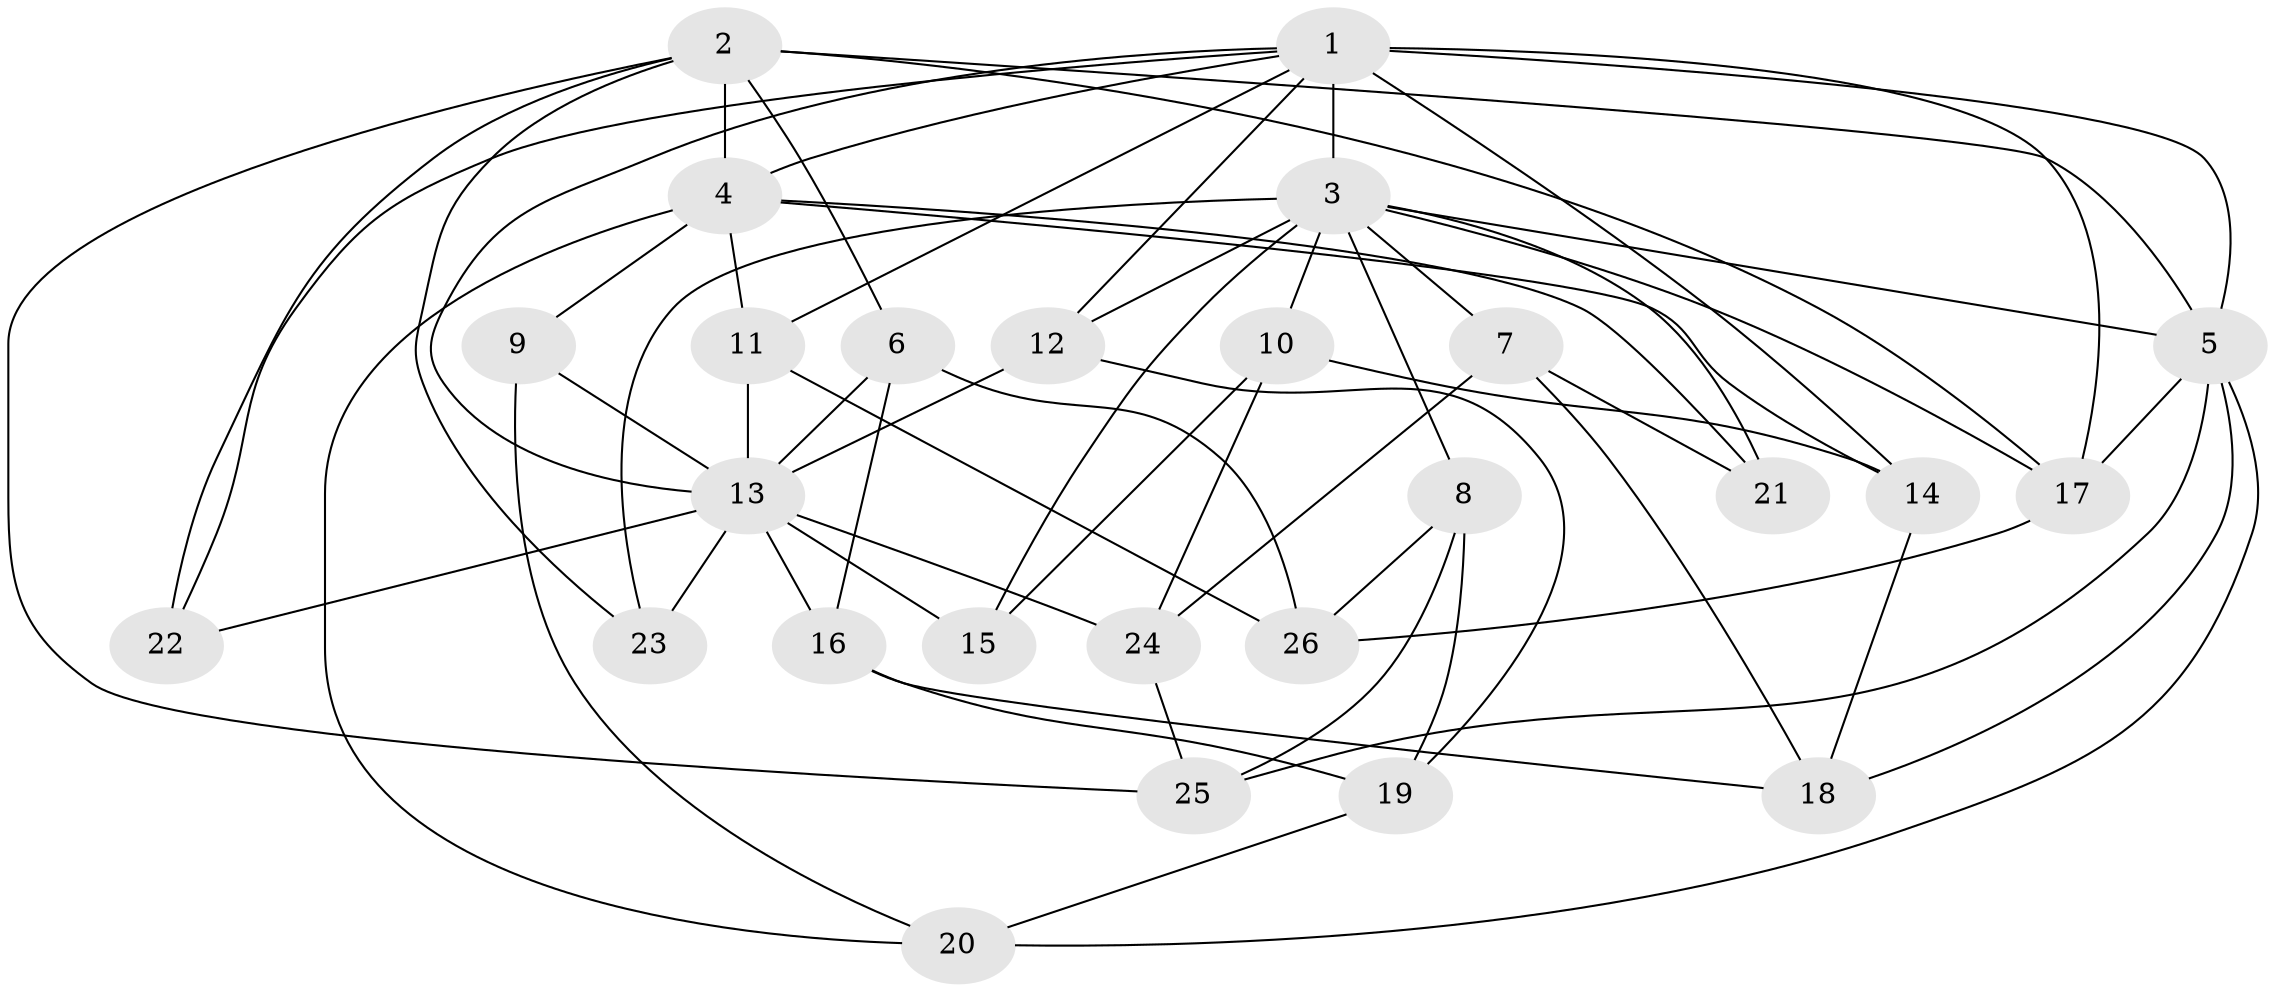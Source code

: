 // original degree distribution, {4: 1.0}
// Generated by graph-tools (version 1.1) at 2025/37/03/09/25 02:37:57]
// undirected, 26 vertices, 63 edges
graph export_dot {
graph [start="1"]
  node [color=gray90,style=filled];
  1;
  2;
  3;
  4;
  5;
  6;
  7;
  8;
  9;
  10;
  11;
  12;
  13;
  14;
  15;
  16;
  17;
  18;
  19;
  20;
  21;
  22;
  23;
  24;
  25;
  26;
  1 -- 3 [weight=2.0];
  1 -- 4 [weight=1.0];
  1 -- 5 [weight=1.0];
  1 -- 11 [weight=1.0];
  1 -- 12 [weight=1.0];
  1 -- 13 [weight=1.0];
  1 -- 14 [weight=1.0];
  1 -- 17 [weight=3.0];
  1 -- 22 [weight=1.0];
  2 -- 4 [weight=3.0];
  2 -- 5 [weight=1.0];
  2 -- 6 [weight=1.0];
  2 -- 17 [weight=1.0];
  2 -- 22 [weight=2.0];
  2 -- 23 [weight=1.0];
  2 -- 25 [weight=1.0];
  3 -- 5 [weight=1.0];
  3 -- 7 [weight=1.0];
  3 -- 8 [weight=1.0];
  3 -- 10 [weight=1.0];
  3 -- 12 [weight=1.0];
  3 -- 15 [weight=2.0];
  3 -- 17 [weight=1.0];
  3 -- 21 [weight=1.0];
  3 -- 23 [weight=1.0];
  4 -- 9 [weight=1.0];
  4 -- 11 [weight=1.0];
  4 -- 14 [weight=1.0];
  4 -- 20 [weight=1.0];
  4 -- 21 [weight=2.0];
  5 -- 17 [weight=2.0];
  5 -- 18 [weight=1.0];
  5 -- 20 [weight=1.0];
  5 -- 25 [weight=1.0];
  6 -- 13 [weight=1.0];
  6 -- 16 [weight=1.0];
  6 -- 26 [weight=1.0];
  7 -- 18 [weight=1.0];
  7 -- 21 [weight=1.0];
  7 -- 24 [weight=1.0];
  8 -- 19 [weight=1.0];
  8 -- 25 [weight=1.0];
  8 -- 26 [weight=1.0];
  9 -- 13 [weight=2.0];
  9 -- 20 [weight=1.0];
  10 -- 14 [weight=1.0];
  10 -- 15 [weight=1.0];
  10 -- 24 [weight=1.0];
  11 -- 13 [weight=1.0];
  11 -- 26 [weight=1.0];
  12 -- 13 [weight=1.0];
  12 -- 19 [weight=1.0];
  13 -- 15 [weight=1.0];
  13 -- 16 [weight=1.0];
  13 -- 22 [weight=1.0];
  13 -- 23 [weight=2.0];
  13 -- 24 [weight=1.0];
  14 -- 18 [weight=1.0];
  16 -- 18 [weight=1.0];
  16 -- 19 [weight=1.0];
  17 -- 26 [weight=1.0];
  19 -- 20 [weight=1.0];
  24 -- 25 [weight=1.0];
}
